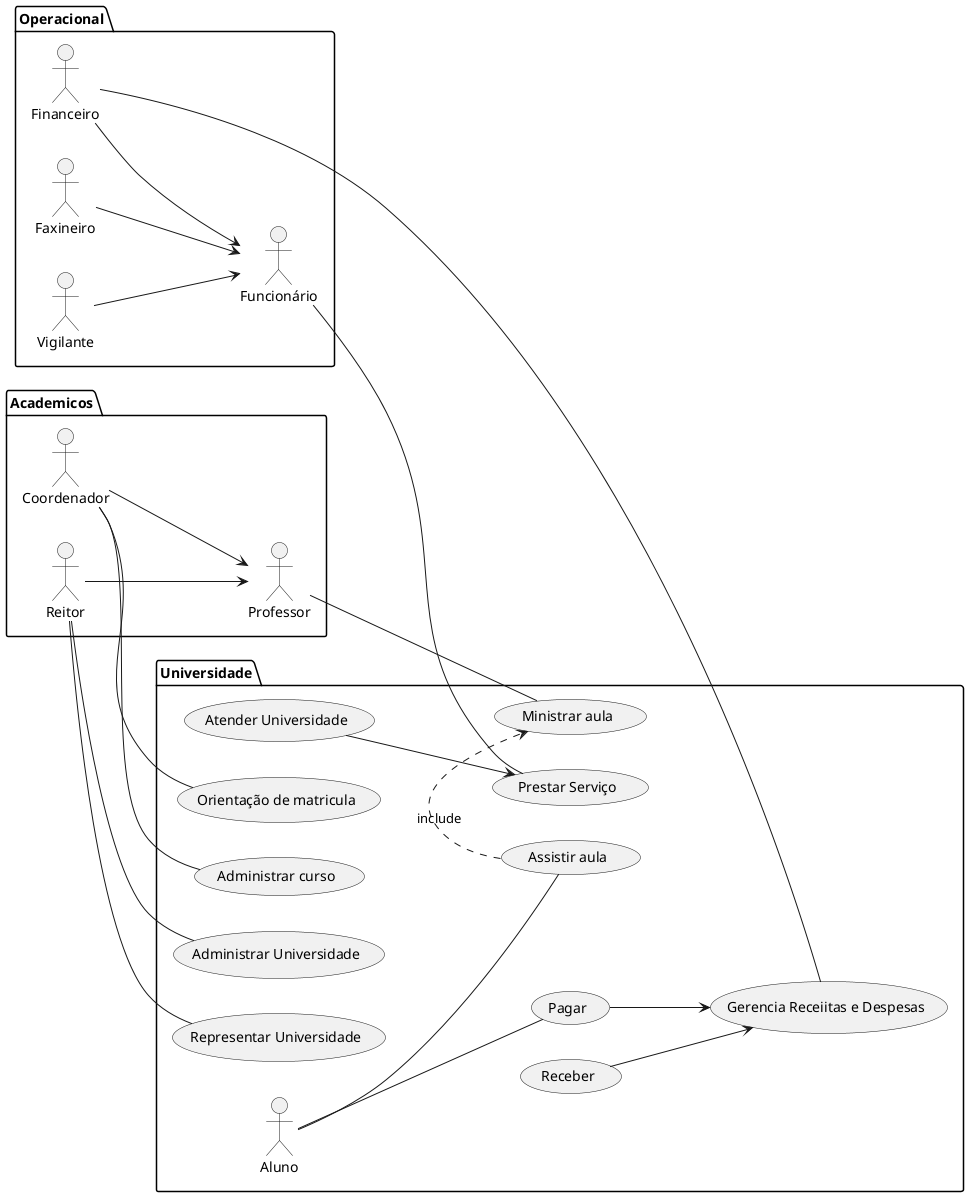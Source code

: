 @startuml Universidade
left to right direction

package Operacional {
  actor Faxineiro as fa 
  actor Vigilante as v 
  actor Funcionário as fi 
  actor Financeiro as fr 

  fa --> fi
  fr --> fi
  v --> fi
}

package Academicos {
  actor Professor as p     
  actor Reitor as r  
  actor Coordenador as c

c --> p
r --> p
}
package Universidade {
  actor Aluno as al
  usecase "Ministrar aula" as UC1
  usecase "Orientação de matricula" as UC2
  usecase "Administrar curso" as UC3
  usecase "Administrar Universidade" as UC4
  usecase "Representar Universidade" as UC5
  usecase "Prestar Serviço" as UC6
  usecase "Atender Universidade" as UC7
  usecase "Gerencia Receiitas e Despesas" as UC8
  usecase "Pagar" as UC9
  usecase "Receber" as UC10
  usecase "Assistir aula" as UC11


al -- UC9
al -- UC11
UC11 .> UC1 : include
UC9 --> UC8
UC10 --> UC8
UC7 --> UC6
}

p -- UC1
c -- UC2
c -- UC3
r -- UC4
r -- UC5
fi -- UC6
fr -- UC8

@enduml